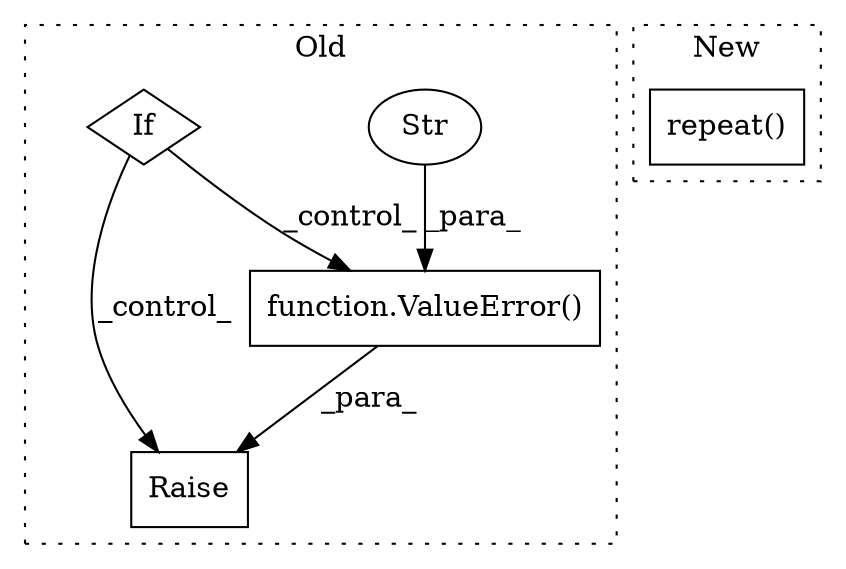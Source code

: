 digraph G {
subgraph cluster0 {
1 [label="function.ValueError()" a="75" s="1516,1597" l="11,1" shape="box"];
3 [label="Str" a="66" s="1527" l="70" shape="ellipse"];
4 [label="If" a="96" s="1473" l="3" shape="diamond"];
5 [label="Raise" a="91" s="1510" l="6" shape="box"];
label = "Old";
style="dotted";
}
subgraph cluster1 {
2 [label="repeat()" a="75" s="1519,1583" l="36,1" shape="box"];
label = "New";
style="dotted";
}
1 -> 5 [label="_para_"];
3 -> 1 [label="_para_"];
4 -> 5 [label="_control_"];
4 -> 1 [label="_control_"];
}